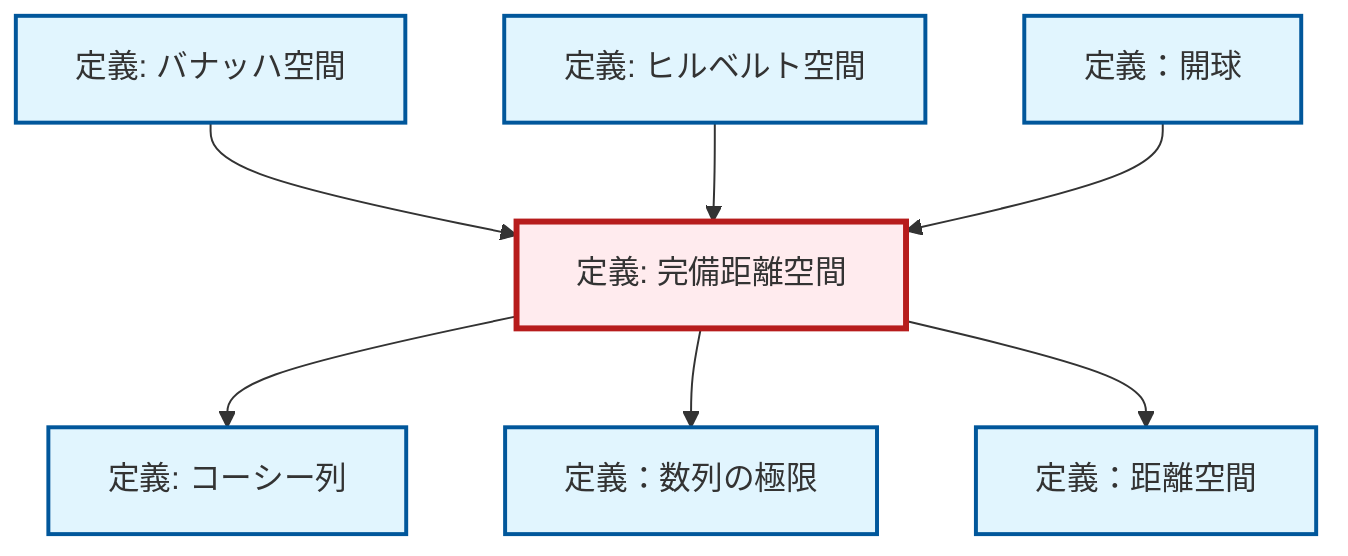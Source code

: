 graph TD
    classDef definition fill:#e1f5fe,stroke:#01579b,stroke-width:2px
    classDef theorem fill:#f3e5f5,stroke:#4a148c,stroke-width:2px
    classDef axiom fill:#fff3e0,stroke:#e65100,stroke-width:2px
    classDef example fill:#e8f5e9,stroke:#1b5e20,stroke-width:2px
    classDef current fill:#ffebee,stroke:#b71c1c,stroke-width:3px
    def-banach-space["定義: バナッハ空間"]:::definition
    def-hilbert-space["定義: ヒルベルト空間"]:::definition
    def-limit["定義：数列の極限"]:::definition
    def-open-ball["定義：開球"]:::definition
    def-cauchy-sequence["定義: コーシー列"]:::definition
    def-metric-space["定義：距離空間"]:::definition
    def-complete-metric-space["定義: 完備距離空間"]:::definition
    def-banach-space --> def-complete-metric-space
    def-complete-metric-space --> def-cauchy-sequence
    def-complete-metric-space --> def-limit
    def-hilbert-space --> def-complete-metric-space
    def-open-ball --> def-complete-metric-space
    def-complete-metric-space --> def-metric-space
    class def-complete-metric-space current